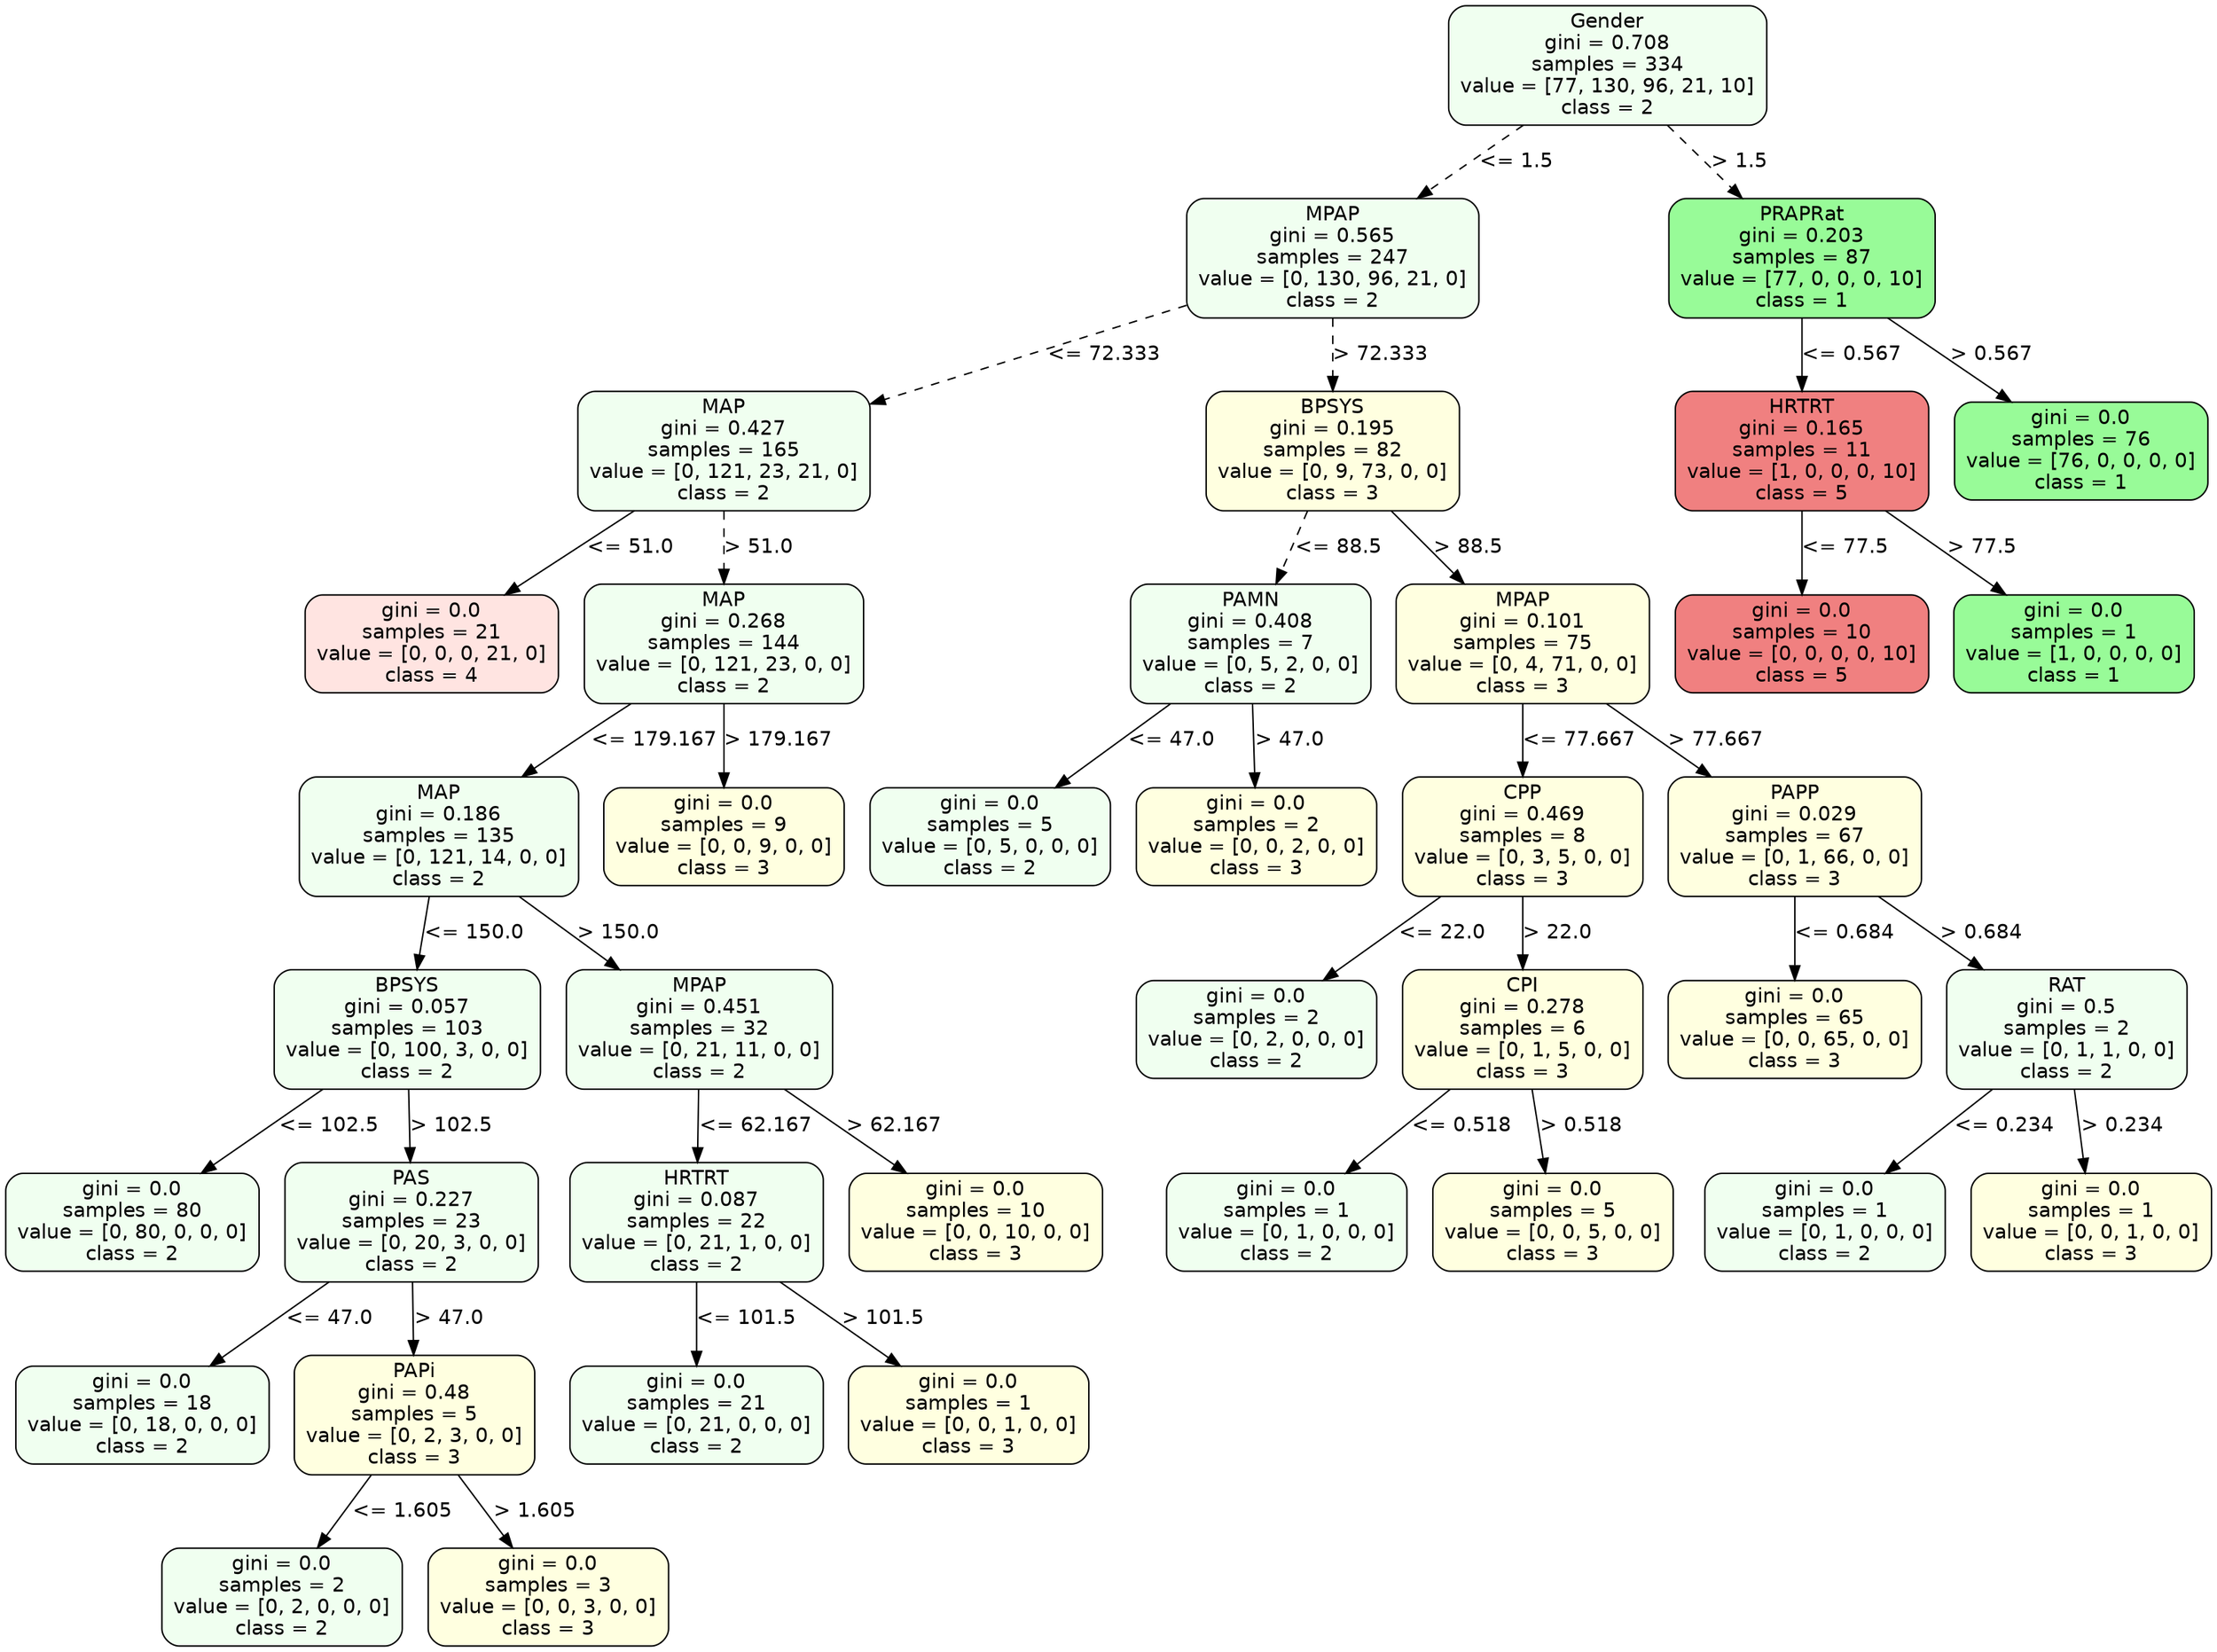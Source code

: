 strict digraph Tree {
	graph [bb="0,0,1306.5,1140"];
	node [color=black,
		fontname=helvetica,
		label="\N",
		shape=box,
		style="filled, rounded"
	];
	edge [fontname=helvetica];
	0	[fillcolor=honeydew,
		height=1.1528,
		label="Gender\ngini = 0.708\nsamples = 334\nvalue = [77, 130, 96, 21, 10]\nclass = 2",
		pos="947.5,1098.5",
		width=2.5694];
	1	[fillcolor=honeydew,
		height=1.1528,
		label="MPAP\ngini = 0.565\nsamples = 247\nvalue = [0, 130, 96, 21, 0]\nclass = 2",
		pos="784.5,964.5",
		width=2.3611];
	0 -> 1	[label="<= 1.5",
		labelangle=45,
		labeldistance=2.5,
		lp="891.5,1031.5",
		op="<=",
		param=1.5,
		pos="e,834.57,1006 897.26,1056.8 879.99,1042.8 860.5,1027 842.64,1012.6",
		style=dashed];
	34	[fillcolor=palegreen,
		height=1.1528,
		label="PRAPRat\ngini = 0.203\nsamples = 87\nvalue = [77, 0, 0, 0, 10]\nclass = 1",
		pos="1062.5,964.5",
		width=2.1528];
	0 -> 34	[label="> 1.5",
		labelangle=-45,
		labeldistance=2.5,
		lp="1024,1031.5",
		op=">",
		param=1.5,
		pos="e,1027,1006.3 982.94,1056.8 994.75,1043.3 1008,1028 1020.3,1014",
		style=dashed];
	2	[fillcolor=honeydew,
		height=1.1528,
		label="MAP\ngini = 0.427\nsamples = 165\nvalue = [0, 121, 23, 21, 0]\nclass = 2",
		pos="423.5,830.5",
		width=2.3611];
	1 -> 2	[label="<= 72.333",
		lp="646.5,897.5",
		op="<=",
		param=72.333,
		pos="e,508.65,862.63 699.41,932.38 645.02,912.5 574.42,886.68 518.25,866.14",
		style=dashed];
	19	[fillcolor=lightyellow,
		height=1.1528,
		label="BPSYS\ngini = 0.195\nsamples = 82\nvalue = [0, 9, 73, 0, 0]\nclass = 3",
		pos="784.5,830.5",
		width=2.0417];
	1 -> 19	[label="> 72.333",
		lp="811.5,897.5",
		op=">",
		param=72.333,
		pos="e,784.5,872.27 784.5,922.82 784.5,910.02 784.5,895.73 784.5,882.32",
		style=dashed];
	3	[fillcolor=mistyrose,
		height=0.94444,
		label="gini = 0.0\nsamples = 21\nvalue = [0, 0, 0, 21, 0]\nclass = 4",
		pos="250.5,696.5",
		width=2.0417];
	2 -> 3	[label="<= 51.0",
		lp="366,763.5",
		op="<=",
		param=51.0,
		pos="e,293.79,730.53 370.18,788.82 348.44,772.23 323.4,753.12 301.86,736.69",
		style=solid];
	4	[fillcolor=honeydew,
		height=1.1528,
		label="MAP\ngini = 0.268\nsamples = 144\nvalue = [0, 121, 23, 0, 0]\nclass = 2",
		pos="423.5,696.5",
		width=2.25];
	2 -> 4	[label="> 51.0",
		lp="443,763.5",
		op=">",
		param=51.0,
		pos="e,423.5,738.27 423.5,788.82 423.5,776.02 423.5,761.73 423.5,748.32",
		style=dashed];
	5	[fillcolor=honeydew,
		height=1.1528,
		label="MAP\ngini = 0.186\nsamples = 135\nvalue = [0, 121, 14, 0, 0]\nclass = 2",
		pos="254.5,562.5",
		width=2.25];
	4 -> 5	[label="<= 179.167",
		lp="379.5,629.5",
		op="<=",
		param=179.167,
		pos="e,306.41,604.05 371.42,654.82 353.42,640.76 333.11,624.9 314.53,610.39",
		style=solid];
	18	[fillcolor=lightyellow,
		height=0.94444,
		label="gini = 0.0\nsamples = 9\nvalue = [0, 0, 9, 0, 0]\nclass = 3",
		pos="423.5,562.5",
		width=1.9444];
	4 -> 18	[label="> 179.167",
		lp="454,629.5",
		op=">",
		param=179.167,
		pos="e,423.5,596.74 423.5,654.82 423.5,639.68 423.5,622.44 423.5,607.05",
		style=solid];
	6	[fillcolor=honeydew,
		height=1.1528,
		label="BPSYS\ngini = 0.057\nsamples = 103\nvalue = [0, 100, 3, 0, 0]\nclass = 2",
		pos="236.5,428.5",
		width=2.1528];
	5 -> 6	[label="<= 150.0",
		lp="274,495.5",
		op="<=",
		param=150.0,
		pos="e,242.06,470.27 248.95,520.82 247.21,508.02 245.26,493.73 243.43,480.32",
		style=solid];
	13	[fillcolor=honeydew,
		height=1.1528,
		label="MPAP\ngini = 0.451\nsamples = 32\nvalue = [0, 21, 11, 0, 0]\nclass = 2",
		pos="409.5,428.5",
		width=2.1528];
	5 -> 13	[label="> 150.0",
		lp="360.5,495.5",
		op=">",
		param=150.0,
		pos="e,361.89,470.05 302.27,520.82 318.7,506.83 337.23,491.04 354.21,476.59",
		style=solid];
	7	[fillcolor=honeydew,
		height=0.94444,
		label="gini = 0.0\nsamples = 80\nvalue = [0, 80, 0, 0, 0]\nclass = 2",
		pos="73.5,294.5",
		width=2.0417];
	6 -> 7	[label="<= 102.5",
		lp="188,361.5",
		op="<=",
		param=102.5,
		pos="e,114.29,328.53 186.26,386.82 165.87,370.3 142.39,351.29 122.16,334.9",
		style=solid];
	8	[fillcolor=honeydew,
		height=1.1528,
		label="PAS\ngini = 0.227\nsamples = 23\nvalue = [0, 20, 3, 0, 0]\nclass = 2",
		pos="238.5,294.5",
		width=2.0417];
	6 -> 8	[label="> 102.5",
		lp="261.5,361.5",
		op=">",
		param=102.5,
		pos="e,237.88,336.27 237.12,386.82 237.31,374.02 237.53,359.73 237.73,346.32",
		style=solid];
	9	[fillcolor=honeydew,
		height=0.94444,
		label="gini = 0.0\nsamples = 18\nvalue = [0, 18, 0, 0, 0]\nclass = 2",
		pos="78.5,160.5",
		width=2.0417];
	8 -> 9	[label="<= 47.0",
		lp="187,227.5",
		op="<=",
		param=47.0,
		pos="e,118.54,194.53 189.19,252.82 169.17,236.3 146.12,217.29 126.26,200.9",
		style=solid];
	10	[fillcolor=lightyellow,
		height=1.1528,
		label="PAPi\ngini = 0.48\nsamples = 5\nvalue = [0, 2, 3, 0, 0]\nclass = 3",
		pos="240.5,160.5",
		width=1.9444];
	8 -> 10	[label="> 47.0",
		lp="260,227.5",
		op=">",
		param=47.0,
		pos="e,239.88,202.27 239.12,252.82 239.31,240.02 239.53,225.73 239.73,212.32",
		style=solid];
	11	[fillcolor=honeydew,
		height=0.94444,
		label="gini = 0.0\nsamples = 2\nvalue = [0, 2, 0, 0, 0]\nclass = 2",
		pos="161.5,34",
		width=1.9444];
	10 -> 11	[label="<= 1.605",
		lp="231,93.5",
		op="<=",
		param=1.605,
		pos="e,182.68,68.379 214.63,118.73 206.14,105.35 196.69,90.465 188.15,76.995",
		style=solid];
	12	[fillcolor=lightyellow,
		height=0.94444,
		label="gini = 0.0\nsamples = 3\nvalue = [0, 0, 3, 0, 0]\nclass = 3",
		pos="319.5,34",
		width=1.9444];
	10 -> 12	[label="> 1.605",
		lp="310.5,93.5",
		op=">",
		param=1.605,
		pos="e,298.32,68.379 266.37,118.73 274.86,105.35 284.31,90.465 292.85,76.995",
		style=solid];
	14	[fillcolor=honeydew,
		height=1.1528,
		label="HRTRT\ngini = 0.087\nsamples = 22\nvalue = [0, 21, 1, 0, 0]\nclass = 2",
		pos="407.5,294.5",
		width=2.0417];
	13 -> 14	[label="<= 62.167",
		lp="440.5,361.5",
		op="<=",
		param=62.167,
		pos="e,408.12,336.27 408.88,386.82 408.69,374.02 408.47,359.73 408.27,346.32",
		style=solid];
	17	[fillcolor=lightyellow,
		height=0.94444,
		label="gini = 0.0\nsamples = 10\nvalue = [0, 0, 10, 0, 0]\nclass = 3",
		pos="572.5,294.5",
		width=2.0417];
	13 -> 17	[label="> 62.167",
		lp="523.5,361.5",
		op=">",
		param=62.167,
		pos="e,531.71,328.53 459.74,386.82 480.13,370.3 503.61,351.29 523.84,334.9",
		style=solid];
	15	[fillcolor=honeydew,
		height=0.94444,
		label="gini = 0.0\nsamples = 21\nvalue = [0, 21, 0, 0, 0]\nclass = 2",
		pos="407.5,160.5",
		width=2.0417];
	14 -> 15	[label="<= 101.5",
		lp="435,227.5",
		op="<=",
		param=101.5,
		pos="e,407.5,194.74 407.5,252.82 407.5,237.68 407.5,220.44 407.5,205.05",
		style=solid];
	16	[fillcolor=lightyellow,
		height=0.94444,
		label="gini = 0.0\nsamples = 1\nvalue = [0, 0, 1, 0, 0]\nclass = 3",
		pos="569.5,160.5",
		width=1.9444];
	14 -> 16	[label="> 101.5",
		lp="516.5,227.5",
		op=">",
		param=101.5,
		pos="e,528.96,194.53 457.43,252.82 477.7,236.3 501.03,217.29 521.14,200.9",
		style=solid];
	20	[fillcolor=honeydew,
		height=1.1528,
		label="PAMN\ngini = 0.408\nsamples = 7\nvalue = [0, 5, 2, 0, 0]\nclass = 2",
		pos="735.5,696.5",
		width=1.9444];
	19 -> 20	[label="<= 88.5",
		lp="785,763.5",
		op="<=",
		param=88.5,
		pos="e,750.64,738.27 769.4,788.82 764.6,775.9 759.24,761.45 754.22,747.92",
		style=dashed];
	23	[fillcolor=lightyellow,
		height=1.1528,
		label="MPAP\ngini = 0.101\nsamples = 75\nvalue = [0, 4, 71, 0, 0]\nclass = 3",
		pos="897.5,696.5",
		width=2.0417];
	19 -> 23	[label="> 88.5",
		lp="864,763.5",
		op=">",
		param=88.5,
		pos="e,862.59,738.27 819.33,788.82 830.93,775.27 843.96,760.04 856.01,745.96",
		style=solid];
	21	[fillcolor=honeydew,
		height=0.94444,
		label="gini = 0.0\nsamples = 5\nvalue = [0, 5, 0, 0, 0]\nclass = 2",
		pos="581.5,562.5",
		width=1.9444];
	20 -> 21	[label="<= 47.0",
		lp="687,629.5",
		op="<=",
		param=47.0,
		pos="e,620.03,596.53 688.04,654.82 668.85,638.37 646.78,619.46 627.72,603.12",
		style=solid];
	22	[fillcolor=lightyellow,
		height=0.94444,
		label="gini = 0.0\nsamples = 2\nvalue = [0, 0, 2, 0, 0]\nclass = 3",
		pos="739.5,562.5",
		width=1.9444];
	20 -> 22	[label="> 47.0",
		lp="758,629.5",
		op=">",
		param=47.0,
		pos="e,738.49,596.74 736.73,654.82 737.19,639.68 737.71,622.44 738.18,607.05",
		style=solid];
	24	[fillcolor=lightyellow,
		height=1.1528,
		label="CPP\ngini = 0.469\nsamples = 8\nvalue = [0, 3, 5, 0, 0]\nclass = 3",
		pos="897.5,562.5",
		width=1.9444];
	23 -> 24	[label="<= 77.667",
		lp="928.5,629.5",
		op="<=",
		param=77.667,
		pos="e,897.5,604.27 897.5,654.82 897.5,642.02 897.5,627.73 897.5,614.32",
		style=solid];
	29	[fillcolor=lightyellow,
		height=1.1528,
		label="PAPP\ngini = 0.029\nsamples = 67\nvalue = [0, 1, 66, 0, 0]\nclass = 3",
		pos="1059.5,562.5",
		width=2.0417];
	23 -> 29	[label="> 77.667",
		lp="1010.5,629.5",
		op=">",
		param=77.667,
		pos="e,1009.7,604.05 947.43,654.82 964.6,640.83 983.97,625.04 1001.7,610.59",
		style=solid];
	25	[fillcolor=honeydew,
		height=0.94444,
		label="gini = 0.0\nsamples = 2\nvalue = [0, 2, 0, 0, 0]\nclass = 2",
		pos="739.5,428.5",
		width=1.9444];
	24 -> 25	[label="<= 22.0",
		lp="847,495.5",
		op="<=",
		param=22.0,
		pos="e,779.03,462.53 848.81,520.82 829.12,504.37 806.48,485.46 786.93,469.12",
		style=solid];
	26	[fillcolor=lightyellow,
		height=1.1528,
		label="CPI\ngini = 0.278\nsamples = 6\nvalue = [0, 1, 5, 0, 0]\nclass = 3",
		pos="897.5,428.5",
		width=1.9444];
	24 -> 26	[label="> 22.0",
		lp="917,495.5",
		op=">",
		param=22.0,
		pos="e,897.5,470.27 897.5,520.82 897.5,508.02 897.5,493.73 897.5,480.32",
		style=solid];
	27	[fillcolor=honeydew,
		height=0.94444,
		label="gini = 0.0\nsamples = 1\nvalue = [0, 1, 0, 0, 0]\nclass = 2",
		pos="758.5,294.5",
		width=1.9444];
	26 -> 27	[label="<= 0.518",
		lp="860,361.5",
		op="<=",
		param=0.518,
		pos="e,793.51,328.74 854.66,386.82 837.64,370.66 818.11,352.11 801.12,335.97",
		style=solid];
	28	[fillcolor=lightyellow,
		height=0.94444,
		label="gini = 0.0\nsamples = 5\nvalue = [0, 0, 5, 0, 0]\nclass = 3",
		pos="916.5,294.5",
		width=1.9444];
	26 -> 28	[label="> 0.518",
		lp="931.5,361.5",
		op=">",
		param=0.518,
		pos="e,911.71,328.74 903.36,386.82 905.54,371.68 908.02,354.44 910.23,339.05",
		style=solid];
	30	[fillcolor=lightyellow,
		height=0.94444,
		label="gini = 0.0\nsamples = 65\nvalue = [0, 0, 65, 0, 0]\nclass = 3",
		pos="1059.5,428.5",
		width=2.0417];
	29 -> 30	[label="<= 0.684",
		lp="1087,495.5",
		op="<=",
		param=0.684,
		pos="e,1059.5,462.74 1059.5,520.82 1059.5,505.68 1059.5,488.44 1059.5,473.05",
		style=solid];
	31	[fillcolor=honeydew,
		height=1.1528,
		label="RAT\ngini = 0.5\nsamples = 2\nvalue = [0, 1, 1, 0, 0]\nclass = 2",
		pos="1221.5,428.5",
		width=1.9444];
	29 -> 31	[label="> 0.684",
		lp="1168.5,495.5",
		op=">",
		param=0.684,
		pos="e,1171.7,470.05 1109.4,520.82 1126.6,506.83 1146,491.04 1163.7,476.59",
		style=solid];
	32	[fillcolor=honeydew,
		height=0.94444,
		label="gini = 0.0\nsamples = 1\nvalue = [0, 1, 0, 0, 0]\nclass = 2",
		pos="1078.5,294.5",
		width=1.9444];
	31 -> 32	[label="<= 0.234",
		lp="1182,361.5",
		op="<=",
		param=0.234,
		pos="e,1114.5,328.74 1177.4,386.82 1159.8,370.51 1139.5,351.78 1121.9,335.54",
		style=solid];
	33	[fillcolor=lightyellow,
		height=0.94444,
		label="gini = 0.0\nsamples = 1\nvalue = [0, 0, 1, 0, 0]\nclass = 3",
		pos="1236.5,294.5",
		width=1.9444];
	31 -> 33	[label="> 0.234",
		lp="1252.5,361.5",
		op=">",
		param=0.234,
		pos="e,1232.7,328.74 1226.1,386.82 1227.8,371.68 1229.8,354.44 1231.6,339.05",
		style=solid];
	35	[fillcolor=lightcoral,
		height=1.1528,
		label="HRTRT\ngini = 0.165\nsamples = 11\nvalue = [1, 0, 0, 0, 10]\nclass = 5",
		pos="1062.5,830.5",
		width=2.0417];
	34 -> 35	[label="<= 0.567",
		lp="1090,897.5",
		op="<=",
		param=0.567,
		pos="e,1062.5,872.27 1062.5,922.82 1062.5,910.02 1062.5,895.73 1062.5,882.32",
		style=solid];
	38	[fillcolor=palegreen,
		height=0.94444,
		label="gini = 0.0\nsamples = 76\nvalue = [76, 0, 0, 0, 0]\nclass = 1",
		pos="1227.5,830.5",
		width=2.0417];
	34 -> 38	[label="> 0.567",
		lp="1173.5,897.5",
		op=">",
		param=0.567,
		pos="e,1186.2,864.53 1113.4,922.82 1134,906.3 1157.8,887.29 1178.2,870.9",
		style=solid];
	36	[fillcolor=lightcoral,
		height=0.94444,
		label="gini = 0.0\nsamples = 10\nvalue = [0, 0, 0, 0, 10]\nclass = 5",
		pos="1062.5,696.5",
		width=2.0417];
	35 -> 36	[label="<= 77.5",
		lp="1086,763.5",
		op="<=",
		param=77.5,
		pos="e,1062.5,730.74 1062.5,788.82 1062.5,773.68 1062.5,756.44 1062.5,741.05",
		style=solid];
	37	[fillcolor=palegreen,
		height=0.94444,
		label="gini = 0.0\nsamples = 1\nvalue = [1, 0, 0, 0, 0]\nclass = 1",
		pos="1224.5,696.5",
		width=1.9444];
	35 -> 37	[label="> 77.5",
		lp="1168,763.5",
		op=">",
		param=77.5,
		pos="e,1184,730.53 1112.4,788.82 1132.7,772.3 1156,753.29 1176.1,736.9",
		style=solid];
}

